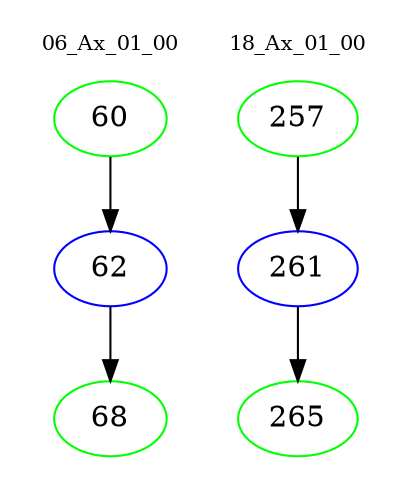 digraph{
subgraph cluster_0 {
color = white
label = "06_Ax_01_00";
fontsize=10;
T0_60 [label="60", color="green"]
T0_60 -> T0_62 [color="black"]
T0_62 [label="62", color="blue"]
T0_62 -> T0_68 [color="black"]
T0_68 [label="68", color="green"]
}
subgraph cluster_1 {
color = white
label = "18_Ax_01_00";
fontsize=10;
T1_257 [label="257", color="green"]
T1_257 -> T1_261 [color="black"]
T1_261 [label="261", color="blue"]
T1_261 -> T1_265 [color="black"]
T1_265 [label="265", color="green"]
}
}
